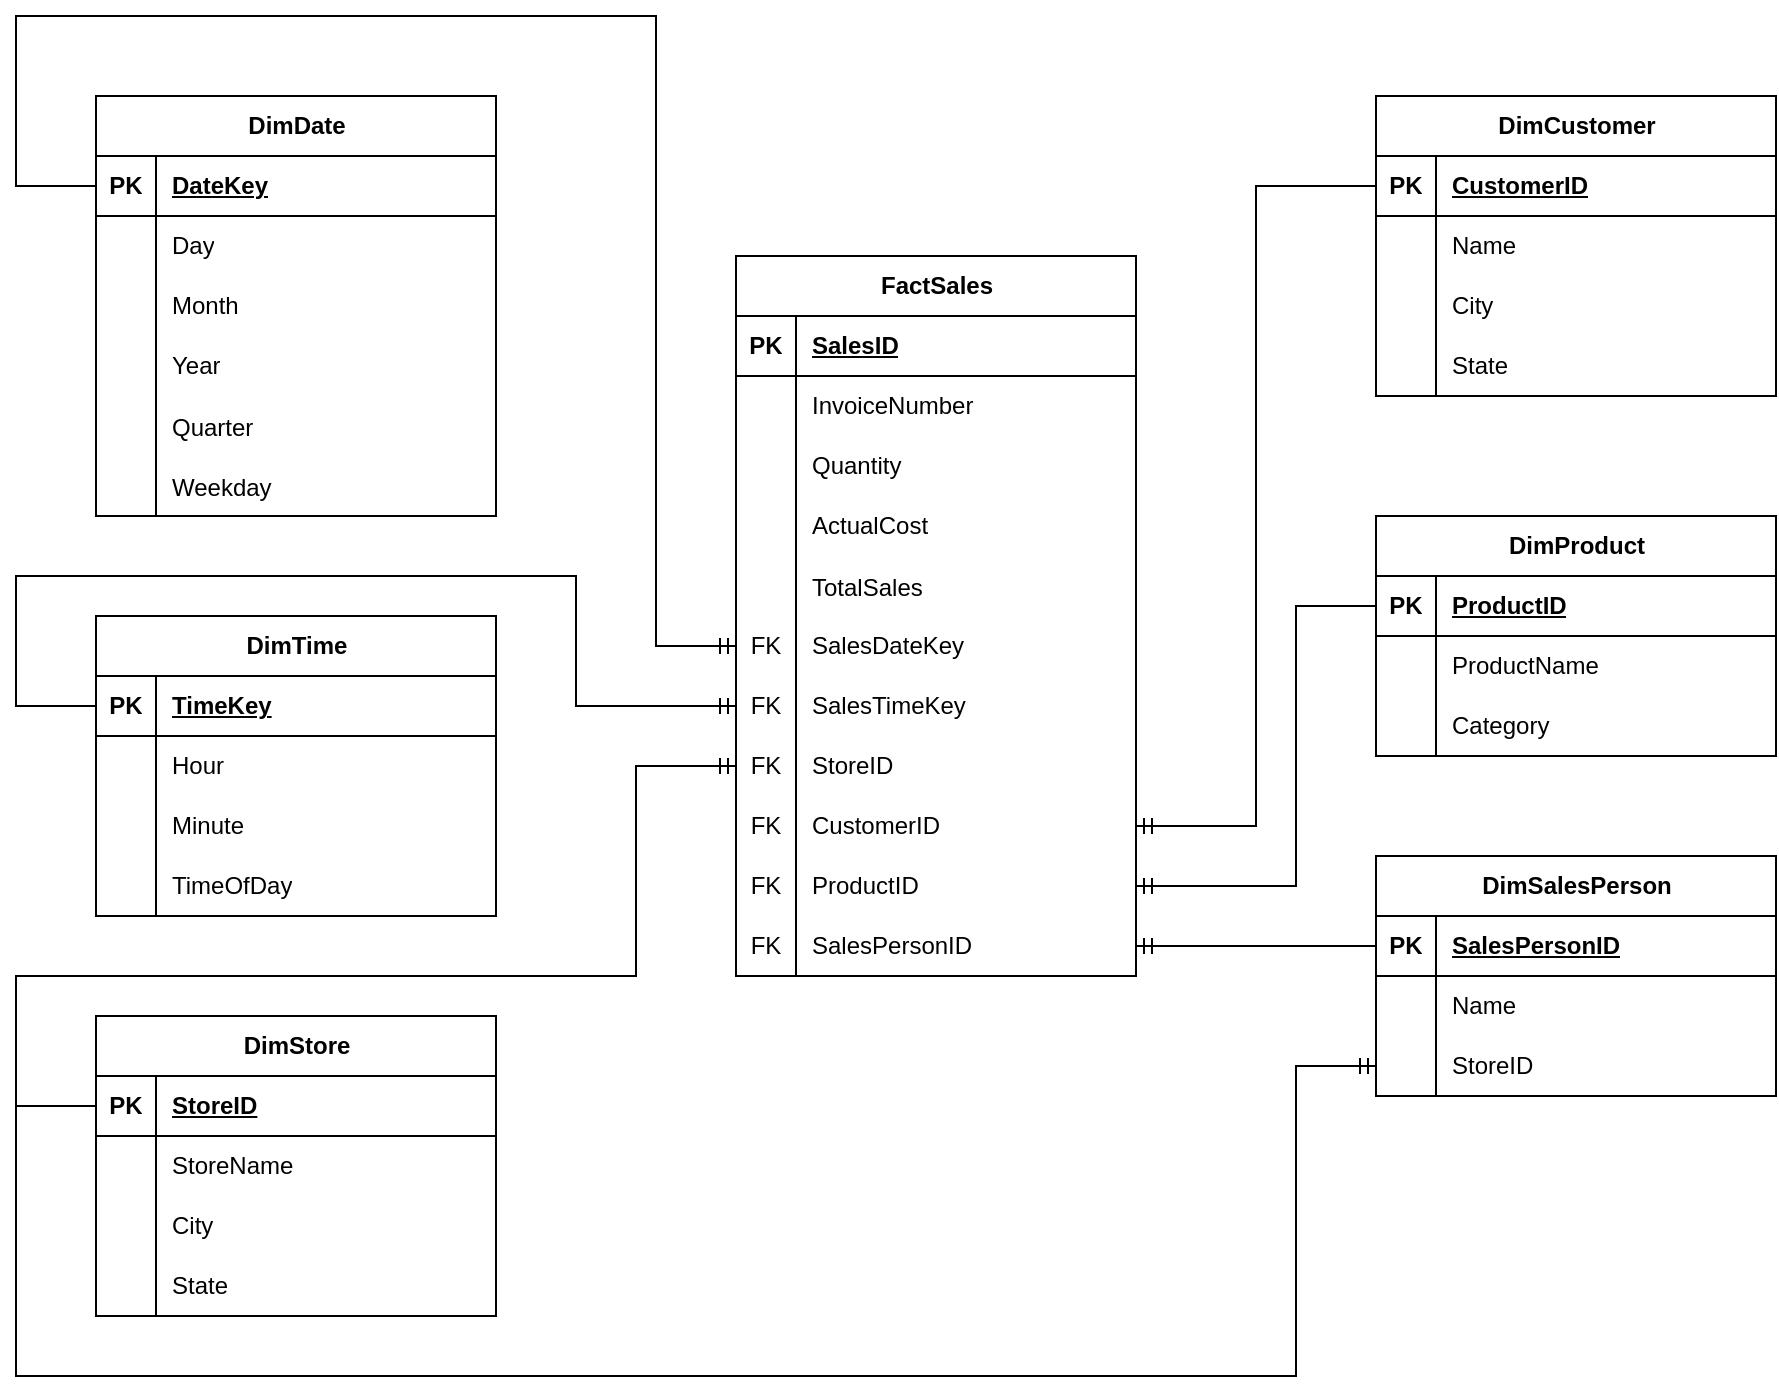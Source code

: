 <mxfile version="26.0.9">
  <diagram name="Page-1" id="IMnNXyqMRQMsBQFzZPRu">
    <mxGraphModel dx="1235" dy="1581" grid="1" gridSize="10" guides="1" tooltips="1" connect="1" arrows="1" fold="1" page="1" pageScale="1" pageWidth="1100" pageHeight="850" math="0" shadow="0">
      <root>
        <mxCell id="0" />
        <mxCell id="1" parent="0" />
        <mxCell id="nVKQA7mijDt2VDmJV0U7-1" value="FactSales" style="shape=table;startSize=30;container=1;collapsible=1;childLayout=tableLayout;fixedRows=1;rowLines=0;fontStyle=1;align=center;resizeLast=1;html=1;" vertex="1" parent="1">
          <mxGeometry x="440" y="80" width="200" height="360" as="geometry" />
        </mxCell>
        <mxCell id="nVKQA7mijDt2VDmJV0U7-2" value="" style="shape=tableRow;horizontal=0;startSize=0;swimlaneHead=0;swimlaneBody=0;fillColor=none;collapsible=0;dropTarget=0;points=[[0,0.5],[1,0.5]];portConstraint=eastwest;top=0;left=0;right=0;bottom=1;" vertex="1" parent="nVKQA7mijDt2VDmJV0U7-1">
          <mxGeometry y="30" width="200" height="30" as="geometry" />
        </mxCell>
        <mxCell id="nVKQA7mijDt2VDmJV0U7-3" value="PK" style="shape=partialRectangle;connectable=0;fillColor=none;top=0;left=0;bottom=0;right=0;fontStyle=1;overflow=hidden;whiteSpace=wrap;html=1;" vertex="1" parent="nVKQA7mijDt2VDmJV0U7-2">
          <mxGeometry width="30" height="30" as="geometry">
            <mxRectangle width="30" height="30" as="alternateBounds" />
          </mxGeometry>
        </mxCell>
        <mxCell id="nVKQA7mijDt2VDmJV0U7-4" value="SalesID" style="shape=partialRectangle;connectable=0;fillColor=none;top=0;left=0;bottom=0;right=0;align=left;spacingLeft=6;fontStyle=5;overflow=hidden;whiteSpace=wrap;html=1;" vertex="1" parent="nVKQA7mijDt2VDmJV0U7-2">
          <mxGeometry x="30" width="170" height="30" as="geometry">
            <mxRectangle width="170" height="30" as="alternateBounds" />
          </mxGeometry>
        </mxCell>
        <mxCell id="nVKQA7mijDt2VDmJV0U7-5" value="" style="shape=tableRow;horizontal=0;startSize=0;swimlaneHead=0;swimlaneBody=0;fillColor=none;collapsible=0;dropTarget=0;points=[[0,0.5],[1,0.5]];portConstraint=eastwest;top=0;left=0;right=0;bottom=0;" vertex="1" parent="nVKQA7mijDt2VDmJV0U7-1">
          <mxGeometry y="60" width="200" height="30" as="geometry" />
        </mxCell>
        <mxCell id="nVKQA7mijDt2VDmJV0U7-6" value="" style="shape=partialRectangle;connectable=0;fillColor=none;top=0;left=0;bottom=0;right=0;editable=1;overflow=hidden;whiteSpace=wrap;html=1;" vertex="1" parent="nVKQA7mijDt2VDmJV0U7-5">
          <mxGeometry width="30" height="30" as="geometry">
            <mxRectangle width="30" height="30" as="alternateBounds" />
          </mxGeometry>
        </mxCell>
        <mxCell id="nVKQA7mijDt2VDmJV0U7-7" value="InvoiceNumber" style="shape=partialRectangle;connectable=0;fillColor=none;top=0;left=0;bottom=0;right=0;align=left;spacingLeft=6;overflow=hidden;whiteSpace=wrap;html=1;" vertex="1" parent="nVKQA7mijDt2VDmJV0U7-5">
          <mxGeometry x="30" width="170" height="30" as="geometry">
            <mxRectangle width="170" height="30" as="alternateBounds" />
          </mxGeometry>
        </mxCell>
        <mxCell id="nVKQA7mijDt2VDmJV0U7-8" value="" style="shape=tableRow;horizontal=0;startSize=0;swimlaneHead=0;swimlaneBody=0;fillColor=none;collapsible=0;dropTarget=0;points=[[0,0.5],[1,0.5]];portConstraint=eastwest;top=0;left=0;right=0;bottom=0;" vertex="1" parent="nVKQA7mijDt2VDmJV0U7-1">
          <mxGeometry y="90" width="200" height="30" as="geometry" />
        </mxCell>
        <mxCell id="nVKQA7mijDt2VDmJV0U7-9" value="" style="shape=partialRectangle;connectable=0;fillColor=none;top=0;left=0;bottom=0;right=0;editable=1;overflow=hidden;whiteSpace=wrap;html=1;" vertex="1" parent="nVKQA7mijDt2VDmJV0U7-8">
          <mxGeometry width="30" height="30" as="geometry">
            <mxRectangle width="30" height="30" as="alternateBounds" />
          </mxGeometry>
        </mxCell>
        <mxCell id="nVKQA7mijDt2VDmJV0U7-10" value="Quantity" style="shape=partialRectangle;connectable=0;fillColor=none;top=0;left=0;bottom=0;right=0;align=left;spacingLeft=6;overflow=hidden;whiteSpace=wrap;html=1;" vertex="1" parent="nVKQA7mijDt2VDmJV0U7-8">
          <mxGeometry x="30" width="170" height="30" as="geometry">
            <mxRectangle width="170" height="30" as="alternateBounds" />
          </mxGeometry>
        </mxCell>
        <mxCell id="nVKQA7mijDt2VDmJV0U7-11" value="" style="shape=tableRow;horizontal=0;startSize=0;swimlaneHead=0;swimlaneBody=0;fillColor=none;collapsible=0;dropTarget=0;points=[[0,0.5],[1,0.5]];portConstraint=eastwest;top=0;left=0;right=0;bottom=0;" vertex="1" parent="nVKQA7mijDt2VDmJV0U7-1">
          <mxGeometry y="120" width="200" height="30" as="geometry" />
        </mxCell>
        <mxCell id="nVKQA7mijDt2VDmJV0U7-12" value="" style="shape=partialRectangle;connectable=0;fillColor=none;top=0;left=0;bottom=0;right=0;editable=1;overflow=hidden;whiteSpace=wrap;html=1;" vertex="1" parent="nVKQA7mijDt2VDmJV0U7-11">
          <mxGeometry width="30" height="30" as="geometry">
            <mxRectangle width="30" height="30" as="alternateBounds" />
          </mxGeometry>
        </mxCell>
        <mxCell id="nVKQA7mijDt2VDmJV0U7-13" value="ActualCost" style="shape=partialRectangle;connectable=0;fillColor=none;top=0;left=0;bottom=0;right=0;align=left;spacingLeft=6;overflow=hidden;whiteSpace=wrap;html=1;" vertex="1" parent="nVKQA7mijDt2VDmJV0U7-11">
          <mxGeometry x="30" width="170" height="30" as="geometry">
            <mxRectangle width="170" height="30" as="alternateBounds" />
          </mxGeometry>
        </mxCell>
        <mxCell id="nVKQA7mijDt2VDmJV0U7-14" value="" style="shape=tableRow;horizontal=0;startSize=0;swimlaneHead=0;swimlaneBody=0;fillColor=none;collapsible=0;dropTarget=0;points=[[0,0.5],[1,0.5]];portConstraint=eastwest;top=0;left=0;right=0;bottom=0;" vertex="1" parent="nVKQA7mijDt2VDmJV0U7-1">
          <mxGeometry y="150" width="200" height="30" as="geometry" />
        </mxCell>
        <mxCell id="nVKQA7mijDt2VDmJV0U7-15" value="" style="shape=partialRectangle;connectable=0;fillColor=none;top=0;left=0;bottom=0;right=0;editable=1;overflow=hidden;" vertex="1" parent="nVKQA7mijDt2VDmJV0U7-14">
          <mxGeometry width="30" height="30" as="geometry">
            <mxRectangle width="30" height="30" as="alternateBounds" />
          </mxGeometry>
        </mxCell>
        <mxCell id="nVKQA7mijDt2VDmJV0U7-16" value="TotalSales" style="shape=partialRectangle;connectable=0;fillColor=none;top=0;left=0;bottom=0;right=0;align=left;spacingLeft=6;overflow=hidden;" vertex="1" parent="nVKQA7mijDt2VDmJV0U7-14">
          <mxGeometry x="30" width="170" height="30" as="geometry">
            <mxRectangle width="170" height="30" as="alternateBounds" />
          </mxGeometry>
        </mxCell>
        <mxCell id="nVKQA7mijDt2VDmJV0U7-18" value="" style="shape=tableRow;horizontal=0;startSize=0;swimlaneHead=0;swimlaneBody=0;fillColor=none;collapsible=0;dropTarget=0;points=[[0,0.5],[1,0.5]];portConstraint=eastwest;top=0;left=0;right=0;bottom=0;" vertex="1" parent="nVKQA7mijDt2VDmJV0U7-1">
          <mxGeometry y="180" width="200" height="30" as="geometry" />
        </mxCell>
        <mxCell id="nVKQA7mijDt2VDmJV0U7-19" value="FK" style="shape=partialRectangle;connectable=0;fillColor=none;top=0;left=0;bottom=0;right=0;fontStyle=0;overflow=hidden;whiteSpace=wrap;html=1;" vertex="1" parent="nVKQA7mijDt2VDmJV0U7-18">
          <mxGeometry width="30" height="30" as="geometry">
            <mxRectangle width="30" height="30" as="alternateBounds" />
          </mxGeometry>
        </mxCell>
        <mxCell id="nVKQA7mijDt2VDmJV0U7-20" value="SalesDateKey" style="shape=partialRectangle;connectable=0;fillColor=none;top=0;left=0;bottom=0;right=0;align=left;spacingLeft=6;fontStyle=0;overflow=hidden;whiteSpace=wrap;html=1;" vertex="1" parent="nVKQA7mijDt2VDmJV0U7-18">
          <mxGeometry x="30" width="170" height="30" as="geometry">
            <mxRectangle width="170" height="30" as="alternateBounds" />
          </mxGeometry>
        </mxCell>
        <mxCell id="nVKQA7mijDt2VDmJV0U7-21" value="" style="shape=tableRow;horizontal=0;startSize=0;swimlaneHead=0;swimlaneBody=0;fillColor=none;collapsible=0;dropTarget=0;points=[[0,0.5],[1,0.5]];portConstraint=eastwest;top=0;left=0;right=0;bottom=0;" vertex="1" parent="nVKQA7mijDt2VDmJV0U7-1">
          <mxGeometry y="210" width="200" height="30" as="geometry" />
        </mxCell>
        <mxCell id="nVKQA7mijDt2VDmJV0U7-22" value="FK" style="shape=partialRectangle;connectable=0;fillColor=none;top=0;left=0;bottom=0;right=0;fontStyle=0;overflow=hidden;whiteSpace=wrap;html=1;" vertex="1" parent="nVKQA7mijDt2VDmJV0U7-21">
          <mxGeometry width="30" height="30" as="geometry">
            <mxRectangle width="30" height="30" as="alternateBounds" />
          </mxGeometry>
        </mxCell>
        <mxCell id="nVKQA7mijDt2VDmJV0U7-23" value="SalesTimeKey" style="shape=partialRectangle;connectable=0;fillColor=none;top=0;left=0;bottom=0;right=0;align=left;spacingLeft=6;fontStyle=0;overflow=hidden;whiteSpace=wrap;html=1;" vertex="1" parent="nVKQA7mijDt2VDmJV0U7-21">
          <mxGeometry x="30" width="170" height="30" as="geometry">
            <mxRectangle width="170" height="30" as="alternateBounds" />
          </mxGeometry>
        </mxCell>
        <mxCell id="nVKQA7mijDt2VDmJV0U7-24" value="" style="shape=tableRow;horizontal=0;startSize=0;swimlaneHead=0;swimlaneBody=0;fillColor=none;collapsible=0;dropTarget=0;points=[[0,0.5],[1,0.5]];portConstraint=eastwest;top=0;left=0;right=0;bottom=0;" vertex="1" parent="nVKQA7mijDt2VDmJV0U7-1">
          <mxGeometry y="240" width="200" height="30" as="geometry" />
        </mxCell>
        <mxCell id="nVKQA7mijDt2VDmJV0U7-25" value="FK" style="shape=partialRectangle;connectable=0;fillColor=none;top=0;left=0;bottom=0;right=0;fontStyle=0;overflow=hidden;whiteSpace=wrap;html=1;" vertex="1" parent="nVKQA7mijDt2VDmJV0U7-24">
          <mxGeometry width="30" height="30" as="geometry">
            <mxRectangle width="30" height="30" as="alternateBounds" />
          </mxGeometry>
        </mxCell>
        <mxCell id="nVKQA7mijDt2VDmJV0U7-26" value="StoreID" style="shape=partialRectangle;connectable=0;fillColor=none;top=0;left=0;bottom=0;right=0;align=left;spacingLeft=6;fontStyle=0;overflow=hidden;whiteSpace=wrap;html=1;" vertex="1" parent="nVKQA7mijDt2VDmJV0U7-24">
          <mxGeometry x="30" width="170" height="30" as="geometry">
            <mxRectangle width="170" height="30" as="alternateBounds" />
          </mxGeometry>
        </mxCell>
        <mxCell id="nVKQA7mijDt2VDmJV0U7-27" value="" style="shape=tableRow;horizontal=0;startSize=0;swimlaneHead=0;swimlaneBody=0;fillColor=none;collapsible=0;dropTarget=0;points=[[0,0.5],[1,0.5]];portConstraint=eastwest;top=0;left=0;right=0;bottom=0;" vertex="1" parent="nVKQA7mijDt2VDmJV0U7-1">
          <mxGeometry y="270" width="200" height="30" as="geometry" />
        </mxCell>
        <mxCell id="nVKQA7mijDt2VDmJV0U7-28" value="FK" style="shape=partialRectangle;connectable=0;fillColor=none;top=0;left=0;bottom=0;right=0;fontStyle=0;overflow=hidden;whiteSpace=wrap;html=1;" vertex="1" parent="nVKQA7mijDt2VDmJV0U7-27">
          <mxGeometry width="30" height="30" as="geometry">
            <mxRectangle width="30" height="30" as="alternateBounds" />
          </mxGeometry>
        </mxCell>
        <mxCell id="nVKQA7mijDt2VDmJV0U7-29" value="CustomerID" style="shape=partialRectangle;connectable=0;fillColor=none;top=0;left=0;bottom=0;right=0;align=left;spacingLeft=6;fontStyle=0;overflow=hidden;whiteSpace=wrap;html=1;" vertex="1" parent="nVKQA7mijDt2VDmJV0U7-27">
          <mxGeometry x="30" width="170" height="30" as="geometry">
            <mxRectangle width="170" height="30" as="alternateBounds" />
          </mxGeometry>
        </mxCell>
        <mxCell id="nVKQA7mijDt2VDmJV0U7-30" value="" style="shape=tableRow;horizontal=0;startSize=0;swimlaneHead=0;swimlaneBody=0;fillColor=none;collapsible=0;dropTarget=0;points=[[0,0.5],[1,0.5]];portConstraint=eastwest;top=0;left=0;right=0;bottom=0;" vertex="1" parent="nVKQA7mijDt2VDmJV0U7-1">
          <mxGeometry y="300" width="200" height="30" as="geometry" />
        </mxCell>
        <mxCell id="nVKQA7mijDt2VDmJV0U7-31" value="FK" style="shape=partialRectangle;connectable=0;fillColor=none;top=0;left=0;bottom=0;right=0;fontStyle=0;overflow=hidden;whiteSpace=wrap;html=1;" vertex="1" parent="nVKQA7mijDt2VDmJV0U7-30">
          <mxGeometry width="30" height="30" as="geometry">
            <mxRectangle width="30" height="30" as="alternateBounds" />
          </mxGeometry>
        </mxCell>
        <mxCell id="nVKQA7mijDt2VDmJV0U7-32" value="ProductID" style="shape=partialRectangle;connectable=0;fillColor=none;top=0;left=0;bottom=0;right=0;align=left;spacingLeft=6;fontStyle=0;overflow=hidden;whiteSpace=wrap;html=1;" vertex="1" parent="nVKQA7mijDt2VDmJV0U7-30">
          <mxGeometry x="30" width="170" height="30" as="geometry">
            <mxRectangle width="170" height="30" as="alternateBounds" />
          </mxGeometry>
        </mxCell>
        <mxCell id="nVKQA7mijDt2VDmJV0U7-33" value="" style="shape=tableRow;horizontal=0;startSize=0;swimlaneHead=0;swimlaneBody=0;fillColor=none;collapsible=0;dropTarget=0;points=[[0,0.5],[1,0.5]];portConstraint=eastwest;top=0;left=0;right=0;bottom=0;" vertex="1" parent="nVKQA7mijDt2VDmJV0U7-1">
          <mxGeometry y="330" width="200" height="30" as="geometry" />
        </mxCell>
        <mxCell id="nVKQA7mijDt2VDmJV0U7-34" value="FK" style="shape=partialRectangle;connectable=0;fillColor=none;top=0;left=0;bottom=0;right=0;fontStyle=0;overflow=hidden;whiteSpace=wrap;html=1;" vertex="1" parent="nVKQA7mijDt2VDmJV0U7-33">
          <mxGeometry width="30" height="30" as="geometry">
            <mxRectangle width="30" height="30" as="alternateBounds" />
          </mxGeometry>
        </mxCell>
        <mxCell id="nVKQA7mijDt2VDmJV0U7-35" value="SalesPersonID" style="shape=partialRectangle;connectable=0;fillColor=none;top=0;left=0;bottom=0;right=0;align=left;spacingLeft=6;fontStyle=0;overflow=hidden;whiteSpace=wrap;html=1;" vertex="1" parent="nVKQA7mijDt2VDmJV0U7-33">
          <mxGeometry x="30" width="170" height="30" as="geometry">
            <mxRectangle width="170" height="30" as="alternateBounds" />
          </mxGeometry>
        </mxCell>
        <mxCell id="nVKQA7mijDt2VDmJV0U7-36" value="DimDate" style="shape=table;startSize=30;container=1;collapsible=1;childLayout=tableLayout;fixedRows=1;rowLines=0;fontStyle=1;align=center;resizeLast=1;html=1;" vertex="1" parent="1">
          <mxGeometry x="120" width="200" height="210" as="geometry" />
        </mxCell>
        <mxCell id="nVKQA7mijDt2VDmJV0U7-37" value="" style="shape=tableRow;horizontal=0;startSize=0;swimlaneHead=0;swimlaneBody=0;fillColor=none;collapsible=0;dropTarget=0;points=[[0,0.5],[1,0.5]];portConstraint=eastwest;top=0;left=0;right=0;bottom=1;" vertex="1" parent="nVKQA7mijDt2VDmJV0U7-36">
          <mxGeometry y="30" width="200" height="30" as="geometry" />
        </mxCell>
        <mxCell id="nVKQA7mijDt2VDmJV0U7-38" value="PK" style="shape=partialRectangle;connectable=0;fillColor=none;top=0;left=0;bottom=0;right=0;fontStyle=1;overflow=hidden;whiteSpace=wrap;html=1;" vertex="1" parent="nVKQA7mijDt2VDmJV0U7-37">
          <mxGeometry width="30" height="30" as="geometry">
            <mxRectangle width="30" height="30" as="alternateBounds" />
          </mxGeometry>
        </mxCell>
        <mxCell id="nVKQA7mijDt2VDmJV0U7-39" value="DateKey" style="shape=partialRectangle;connectable=0;fillColor=none;top=0;left=0;bottom=0;right=0;align=left;spacingLeft=6;fontStyle=5;overflow=hidden;whiteSpace=wrap;html=1;" vertex="1" parent="nVKQA7mijDt2VDmJV0U7-37">
          <mxGeometry x="30" width="170" height="30" as="geometry">
            <mxRectangle width="170" height="30" as="alternateBounds" />
          </mxGeometry>
        </mxCell>
        <mxCell id="nVKQA7mijDt2VDmJV0U7-40" value="" style="shape=tableRow;horizontal=0;startSize=0;swimlaneHead=0;swimlaneBody=0;fillColor=none;collapsible=0;dropTarget=0;points=[[0,0.5],[1,0.5]];portConstraint=eastwest;top=0;left=0;right=0;bottom=0;" vertex="1" parent="nVKQA7mijDt2VDmJV0U7-36">
          <mxGeometry y="60" width="200" height="30" as="geometry" />
        </mxCell>
        <mxCell id="nVKQA7mijDt2VDmJV0U7-41" value="" style="shape=partialRectangle;connectable=0;fillColor=none;top=0;left=0;bottom=0;right=0;editable=1;overflow=hidden;whiteSpace=wrap;html=1;" vertex="1" parent="nVKQA7mijDt2VDmJV0U7-40">
          <mxGeometry width="30" height="30" as="geometry">
            <mxRectangle width="30" height="30" as="alternateBounds" />
          </mxGeometry>
        </mxCell>
        <mxCell id="nVKQA7mijDt2VDmJV0U7-42" value="Day" style="shape=partialRectangle;connectable=0;fillColor=none;top=0;left=0;bottom=0;right=0;align=left;spacingLeft=6;overflow=hidden;whiteSpace=wrap;html=1;" vertex="1" parent="nVKQA7mijDt2VDmJV0U7-40">
          <mxGeometry x="30" width="170" height="30" as="geometry">
            <mxRectangle width="170" height="30" as="alternateBounds" />
          </mxGeometry>
        </mxCell>
        <mxCell id="nVKQA7mijDt2VDmJV0U7-43" value="" style="shape=tableRow;horizontal=0;startSize=0;swimlaneHead=0;swimlaneBody=0;fillColor=none;collapsible=0;dropTarget=0;points=[[0,0.5],[1,0.5]];portConstraint=eastwest;top=0;left=0;right=0;bottom=0;" vertex="1" parent="nVKQA7mijDt2VDmJV0U7-36">
          <mxGeometry y="90" width="200" height="30" as="geometry" />
        </mxCell>
        <mxCell id="nVKQA7mijDt2VDmJV0U7-44" value="" style="shape=partialRectangle;connectable=0;fillColor=none;top=0;left=0;bottom=0;right=0;editable=1;overflow=hidden;whiteSpace=wrap;html=1;" vertex="1" parent="nVKQA7mijDt2VDmJV0U7-43">
          <mxGeometry width="30" height="30" as="geometry">
            <mxRectangle width="30" height="30" as="alternateBounds" />
          </mxGeometry>
        </mxCell>
        <mxCell id="nVKQA7mijDt2VDmJV0U7-45" value="Month" style="shape=partialRectangle;connectable=0;fillColor=none;top=0;left=0;bottom=0;right=0;align=left;spacingLeft=6;overflow=hidden;whiteSpace=wrap;html=1;" vertex="1" parent="nVKQA7mijDt2VDmJV0U7-43">
          <mxGeometry x="30" width="170" height="30" as="geometry">
            <mxRectangle width="170" height="30" as="alternateBounds" />
          </mxGeometry>
        </mxCell>
        <mxCell id="nVKQA7mijDt2VDmJV0U7-46" value="" style="shape=tableRow;horizontal=0;startSize=0;swimlaneHead=0;swimlaneBody=0;fillColor=none;collapsible=0;dropTarget=0;points=[[0,0.5],[1,0.5]];portConstraint=eastwest;top=0;left=0;right=0;bottom=0;" vertex="1" parent="nVKQA7mijDt2VDmJV0U7-36">
          <mxGeometry y="120" width="200" height="30" as="geometry" />
        </mxCell>
        <mxCell id="nVKQA7mijDt2VDmJV0U7-47" value="" style="shape=partialRectangle;connectable=0;fillColor=none;top=0;left=0;bottom=0;right=0;editable=1;overflow=hidden;whiteSpace=wrap;html=1;" vertex="1" parent="nVKQA7mijDt2VDmJV0U7-46">
          <mxGeometry width="30" height="30" as="geometry">
            <mxRectangle width="30" height="30" as="alternateBounds" />
          </mxGeometry>
        </mxCell>
        <mxCell id="nVKQA7mijDt2VDmJV0U7-48" value="Year" style="shape=partialRectangle;connectable=0;fillColor=none;top=0;left=0;bottom=0;right=0;align=left;spacingLeft=6;overflow=hidden;whiteSpace=wrap;html=1;" vertex="1" parent="nVKQA7mijDt2VDmJV0U7-46">
          <mxGeometry x="30" width="170" height="30" as="geometry">
            <mxRectangle width="170" height="30" as="alternateBounds" />
          </mxGeometry>
        </mxCell>
        <mxCell id="nVKQA7mijDt2VDmJV0U7-49" value="" style="shape=tableRow;horizontal=0;startSize=0;swimlaneHead=0;swimlaneBody=0;fillColor=none;collapsible=0;dropTarget=0;points=[[0,0.5],[1,0.5]];portConstraint=eastwest;top=0;left=0;right=0;bottom=0;" vertex="1" parent="nVKQA7mijDt2VDmJV0U7-36">
          <mxGeometry y="150" width="200" height="30" as="geometry" />
        </mxCell>
        <mxCell id="nVKQA7mijDt2VDmJV0U7-50" value="" style="shape=partialRectangle;connectable=0;fillColor=none;top=0;left=0;bottom=0;right=0;editable=1;overflow=hidden;" vertex="1" parent="nVKQA7mijDt2VDmJV0U7-49">
          <mxGeometry width="30" height="30" as="geometry">
            <mxRectangle width="30" height="30" as="alternateBounds" />
          </mxGeometry>
        </mxCell>
        <mxCell id="nVKQA7mijDt2VDmJV0U7-51" value="Quarter" style="shape=partialRectangle;connectable=0;fillColor=none;top=0;left=0;bottom=0;right=0;align=left;spacingLeft=6;overflow=hidden;" vertex="1" parent="nVKQA7mijDt2VDmJV0U7-49">
          <mxGeometry x="30" width="170" height="30" as="geometry">
            <mxRectangle width="170" height="30" as="alternateBounds" />
          </mxGeometry>
        </mxCell>
        <mxCell id="nVKQA7mijDt2VDmJV0U7-52" value="" style="shape=tableRow;horizontal=0;startSize=0;swimlaneHead=0;swimlaneBody=0;fillColor=none;collapsible=0;dropTarget=0;points=[[0,0.5],[1,0.5]];portConstraint=eastwest;top=0;left=0;right=0;bottom=0;" vertex="1" parent="nVKQA7mijDt2VDmJV0U7-36">
          <mxGeometry y="180" width="200" height="30" as="geometry" />
        </mxCell>
        <mxCell id="nVKQA7mijDt2VDmJV0U7-53" value="" style="shape=partialRectangle;connectable=0;fillColor=none;top=0;left=0;bottom=0;right=0;editable=1;overflow=hidden;" vertex="1" parent="nVKQA7mijDt2VDmJV0U7-52">
          <mxGeometry width="30" height="30" as="geometry">
            <mxRectangle width="30" height="30" as="alternateBounds" />
          </mxGeometry>
        </mxCell>
        <mxCell id="nVKQA7mijDt2VDmJV0U7-54" value="Weekday" style="shape=partialRectangle;connectable=0;fillColor=none;top=0;left=0;bottom=0;right=0;align=left;spacingLeft=6;overflow=hidden;" vertex="1" parent="nVKQA7mijDt2VDmJV0U7-52">
          <mxGeometry x="30" width="170" height="30" as="geometry">
            <mxRectangle width="170" height="30" as="alternateBounds" />
          </mxGeometry>
        </mxCell>
        <mxCell id="nVKQA7mijDt2VDmJV0U7-55" value="DimTime" style="shape=table;startSize=30;container=1;collapsible=1;childLayout=tableLayout;fixedRows=1;rowLines=0;fontStyle=1;align=center;resizeLast=1;html=1;" vertex="1" parent="1">
          <mxGeometry x="120" y="260" width="200" height="150" as="geometry" />
        </mxCell>
        <mxCell id="nVKQA7mijDt2VDmJV0U7-56" value="" style="shape=tableRow;horizontal=0;startSize=0;swimlaneHead=0;swimlaneBody=0;fillColor=none;collapsible=0;dropTarget=0;points=[[0,0.5],[1,0.5]];portConstraint=eastwest;top=0;left=0;right=0;bottom=1;" vertex="1" parent="nVKQA7mijDt2VDmJV0U7-55">
          <mxGeometry y="30" width="200" height="30" as="geometry" />
        </mxCell>
        <mxCell id="nVKQA7mijDt2VDmJV0U7-57" value="PK" style="shape=partialRectangle;connectable=0;fillColor=none;top=0;left=0;bottom=0;right=0;fontStyle=1;overflow=hidden;whiteSpace=wrap;html=1;" vertex="1" parent="nVKQA7mijDt2VDmJV0U7-56">
          <mxGeometry width="30" height="30" as="geometry">
            <mxRectangle width="30" height="30" as="alternateBounds" />
          </mxGeometry>
        </mxCell>
        <mxCell id="nVKQA7mijDt2VDmJV0U7-58" value="TimeKey" style="shape=partialRectangle;connectable=0;fillColor=none;top=0;left=0;bottom=0;right=0;align=left;spacingLeft=6;fontStyle=5;overflow=hidden;whiteSpace=wrap;html=1;" vertex="1" parent="nVKQA7mijDt2VDmJV0U7-56">
          <mxGeometry x="30" width="170" height="30" as="geometry">
            <mxRectangle width="170" height="30" as="alternateBounds" />
          </mxGeometry>
        </mxCell>
        <mxCell id="nVKQA7mijDt2VDmJV0U7-59" value="" style="shape=tableRow;horizontal=0;startSize=0;swimlaneHead=0;swimlaneBody=0;fillColor=none;collapsible=0;dropTarget=0;points=[[0,0.5],[1,0.5]];portConstraint=eastwest;top=0;left=0;right=0;bottom=0;" vertex="1" parent="nVKQA7mijDt2VDmJV0U7-55">
          <mxGeometry y="60" width="200" height="30" as="geometry" />
        </mxCell>
        <mxCell id="nVKQA7mijDt2VDmJV0U7-60" value="" style="shape=partialRectangle;connectable=0;fillColor=none;top=0;left=0;bottom=0;right=0;editable=1;overflow=hidden;whiteSpace=wrap;html=1;" vertex="1" parent="nVKQA7mijDt2VDmJV0U7-59">
          <mxGeometry width="30" height="30" as="geometry">
            <mxRectangle width="30" height="30" as="alternateBounds" />
          </mxGeometry>
        </mxCell>
        <mxCell id="nVKQA7mijDt2VDmJV0U7-61" value="Hour" style="shape=partialRectangle;connectable=0;fillColor=none;top=0;left=0;bottom=0;right=0;align=left;spacingLeft=6;overflow=hidden;whiteSpace=wrap;html=1;" vertex="1" parent="nVKQA7mijDt2VDmJV0U7-59">
          <mxGeometry x="30" width="170" height="30" as="geometry">
            <mxRectangle width="170" height="30" as="alternateBounds" />
          </mxGeometry>
        </mxCell>
        <mxCell id="nVKQA7mijDt2VDmJV0U7-62" value="" style="shape=tableRow;horizontal=0;startSize=0;swimlaneHead=0;swimlaneBody=0;fillColor=none;collapsible=0;dropTarget=0;points=[[0,0.5],[1,0.5]];portConstraint=eastwest;top=0;left=0;right=0;bottom=0;" vertex="1" parent="nVKQA7mijDt2VDmJV0U7-55">
          <mxGeometry y="90" width="200" height="30" as="geometry" />
        </mxCell>
        <mxCell id="nVKQA7mijDt2VDmJV0U7-63" value="" style="shape=partialRectangle;connectable=0;fillColor=none;top=0;left=0;bottom=0;right=0;editable=1;overflow=hidden;whiteSpace=wrap;html=1;" vertex="1" parent="nVKQA7mijDt2VDmJV0U7-62">
          <mxGeometry width="30" height="30" as="geometry">
            <mxRectangle width="30" height="30" as="alternateBounds" />
          </mxGeometry>
        </mxCell>
        <mxCell id="nVKQA7mijDt2VDmJV0U7-64" value="Minute" style="shape=partialRectangle;connectable=0;fillColor=none;top=0;left=0;bottom=0;right=0;align=left;spacingLeft=6;overflow=hidden;whiteSpace=wrap;html=1;" vertex="1" parent="nVKQA7mijDt2VDmJV0U7-62">
          <mxGeometry x="30" width="170" height="30" as="geometry">
            <mxRectangle width="170" height="30" as="alternateBounds" />
          </mxGeometry>
        </mxCell>
        <mxCell id="nVKQA7mijDt2VDmJV0U7-65" value="" style="shape=tableRow;horizontal=0;startSize=0;swimlaneHead=0;swimlaneBody=0;fillColor=none;collapsible=0;dropTarget=0;points=[[0,0.5],[1,0.5]];portConstraint=eastwest;top=0;left=0;right=0;bottom=0;" vertex="1" parent="nVKQA7mijDt2VDmJV0U7-55">
          <mxGeometry y="120" width="200" height="30" as="geometry" />
        </mxCell>
        <mxCell id="nVKQA7mijDt2VDmJV0U7-66" value="" style="shape=partialRectangle;connectable=0;fillColor=none;top=0;left=0;bottom=0;right=0;editable=1;overflow=hidden;whiteSpace=wrap;html=1;" vertex="1" parent="nVKQA7mijDt2VDmJV0U7-65">
          <mxGeometry width="30" height="30" as="geometry">
            <mxRectangle width="30" height="30" as="alternateBounds" />
          </mxGeometry>
        </mxCell>
        <mxCell id="nVKQA7mijDt2VDmJV0U7-67" value="TimeOfDay" style="shape=partialRectangle;connectable=0;fillColor=none;top=0;left=0;bottom=0;right=0;align=left;spacingLeft=6;overflow=hidden;whiteSpace=wrap;html=1;" vertex="1" parent="nVKQA7mijDt2VDmJV0U7-65">
          <mxGeometry x="30" width="170" height="30" as="geometry">
            <mxRectangle width="170" height="30" as="alternateBounds" />
          </mxGeometry>
        </mxCell>
        <mxCell id="nVKQA7mijDt2VDmJV0U7-74" value="DimStore" style="shape=table;startSize=30;container=1;collapsible=1;childLayout=tableLayout;fixedRows=1;rowLines=0;fontStyle=1;align=center;resizeLast=1;html=1;" vertex="1" parent="1">
          <mxGeometry x="120" y="460" width="200" height="150" as="geometry" />
        </mxCell>
        <mxCell id="nVKQA7mijDt2VDmJV0U7-75" value="" style="shape=tableRow;horizontal=0;startSize=0;swimlaneHead=0;swimlaneBody=0;fillColor=none;collapsible=0;dropTarget=0;points=[[0,0.5],[1,0.5]];portConstraint=eastwest;top=0;left=0;right=0;bottom=1;" vertex="1" parent="nVKQA7mijDt2VDmJV0U7-74">
          <mxGeometry y="30" width="200" height="30" as="geometry" />
        </mxCell>
        <mxCell id="nVKQA7mijDt2VDmJV0U7-76" value="PK" style="shape=partialRectangle;connectable=0;fillColor=none;top=0;left=0;bottom=0;right=0;fontStyle=1;overflow=hidden;whiteSpace=wrap;html=1;" vertex="1" parent="nVKQA7mijDt2VDmJV0U7-75">
          <mxGeometry width="30" height="30" as="geometry">
            <mxRectangle width="30" height="30" as="alternateBounds" />
          </mxGeometry>
        </mxCell>
        <mxCell id="nVKQA7mijDt2VDmJV0U7-77" value="StoreID" style="shape=partialRectangle;connectable=0;fillColor=none;top=0;left=0;bottom=0;right=0;align=left;spacingLeft=6;fontStyle=5;overflow=hidden;whiteSpace=wrap;html=1;" vertex="1" parent="nVKQA7mijDt2VDmJV0U7-75">
          <mxGeometry x="30" width="170" height="30" as="geometry">
            <mxRectangle width="170" height="30" as="alternateBounds" />
          </mxGeometry>
        </mxCell>
        <mxCell id="nVKQA7mijDt2VDmJV0U7-78" value="" style="shape=tableRow;horizontal=0;startSize=0;swimlaneHead=0;swimlaneBody=0;fillColor=none;collapsible=0;dropTarget=0;points=[[0,0.5],[1,0.5]];portConstraint=eastwest;top=0;left=0;right=0;bottom=0;" vertex="1" parent="nVKQA7mijDt2VDmJV0U7-74">
          <mxGeometry y="60" width="200" height="30" as="geometry" />
        </mxCell>
        <mxCell id="nVKQA7mijDt2VDmJV0U7-79" value="" style="shape=partialRectangle;connectable=0;fillColor=none;top=0;left=0;bottom=0;right=0;editable=1;overflow=hidden;whiteSpace=wrap;html=1;" vertex="1" parent="nVKQA7mijDt2VDmJV0U7-78">
          <mxGeometry width="30" height="30" as="geometry">
            <mxRectangle width="30" height="30" as="alternateBounds" />
          </mxGeometry>
        </mxCell>
        <mxCell id="nVKQA7mijDt2VDmJV0U7-80" value="StoreName" style="shape=partialRectangle;connectable=0;fillColor=none;top=0;left=0;bottom=0;right=0;align=left;spacingLeft=6;overflow=hidden;whiteSpace=wrap;html=1;" vertex="1" parent="nVKQA7mijDt2VDmJV0U7-78">
          <mxGeometry x="30" width="170" height="30" as="geometry">
            <mxRectangle width="170" height="30" as="alternateBounds" />
          </mxGeometry>
        </mxCell>
        <mxCell id="nVKQA7mijDt2VDmJV0U7-81" value="" style="shape=tableRow;horizontal=0;startSize=0;swimlaneHead=0;swimlaneBody=0;fillColor=none;collapsible=0;dropTarget=0;points=[[0,0.5],[1,0.5]];portConstraint=eastwest;top=0;left=0;right=0;bottom=0;" vertex="1" parent="nVKQA7mijDt2VDmJV0U7-74">
          <mxGeometry y="90" width="200" height="30" as="geometry" />
        </mxCell>
        <mxCell id="nVKQA7mijDt2VDmJV0U7-82" value="" style="shape=partialRectangle;connectable=0;fillColor=none;top=0;left=0;bottom=0;right=0;editable=1;overflow=hidden;whiteSpace=wrap;html=1;" vertex="1" parent="nVKQA7mijDt2VDmJV0U7-81">
          <mxGeometry width="30" height="30" as="geometry">
            <mxRectangle width="30" height="30" as="alternateBounds" />
          </mxGeometry>
        </mxCell>
        <mxCell id="nVKQA7mijDt2VDmJV0U7-83" value="City" style="shape=partialRectangle;connectable=0;fillColor=none;top=0;left=0;bottom=0;right=0;align=left;spacingLeft=6;overflow=hidden;whiteSpace=wrap;html=1;" vertex="1" parent="nVKQA7mijDt2VDmJV0U7-81">
          <mxGeometry x="30" width="170" height="30" as="geometry">
            <mxRectangle width="170" height="30" as="alternateBounds" />
          </mxGeometry>
        </mxCell>
        <mxCell id="nVKQA7mijDt2VDmJV0U7-84" value="" style="shape=tableRow;horizontal=0;startSize=0;swimlaneHead=0;swimlaneBody=0;fillColor=none;collapsible=0;dropTarget=0;points=[[0,0.5],[1,0.5]];portConstraint=eastwest;top=0;left=0;right=0;bottom=0;" vertex="1" parent="nVKQA7mijDt2VDmJV0U7-74">
          <mxGeometry y="120" width="200" height="30" as="geometry" />
        </mxCell>
        <mxCell id="nVKQA7mijDt2VDmJV0U7-85" value="" style="shape=partialRectangle;connectable=0;fillColor=none;top=0;left=0;bottom=0;right=0;editable=1;overflow=hidden;whiteSpace=wrap;html=1;" vertex="1" parent="nVKQA7mijDt2VDmJV0U7-84">
          <mxGeometry width="30" height="30" as="geometry">
            <mxRectangle width="30" height="30" as="alternateBounds" />
          </mxGeometry>
        </mxCell>
        <mxCell id="nVKQA7mijDt2VDmJV0U7-86" value="State" style="shape=partialRectangle;connectable=0;fillColor=none;top=0;left=0;bottom=0;right=0;align=left;spacingLeft=6;overflow=hidden;whiteSpace=wrap;html=1;" vertex="1" parent="nVKQA7mijDt2VDmJV0U7-84">
          <mxGeometry x="30" width="170" height="30" as="geometry">
            <mxRectangle width="170" height="30" as="alternateBounds" />
          </mxGeometry>
        </mxCell>
        <mxCell id="nVKQA7mijDt2VDmJV0U7-87" value="DimCustomer" style="shape=table;startSize=30;container=1;collapsible=1;childLayout=tableLayout;fixedRows=1;rowLines=0;fontStyle=1;align=center;resizeLast=1;html=1;" vertex="1" parent="1">
          <mxGeometry x="760" width="200" height="150" as="geometry" />
        </mxCell>
        <mxCell id="nVKQA7mijDt2VDmJV0U7-88" value="" style="shape=tableRow;horizontal=0;startSize=0;swimlaneHead=0;swimlaneBody=0;fillColor=none;collapsible=0;dropTarget=0;points=[[0,0.5],[1,0.5]];portConstraint=eastwest;top=0;left=0;right=0;bottom=1;" vertex="1" parent="nVKQA7mijDt2VDmJV0U7-87">
          <mxGeometry y="30" width="200" height="30" as="geometry" />
        </mxCell>
        <mxCell id="nVKQA7mijDt2VDmJV0U7-89" value="PK" style="shape=partialRectangle;connectable=0;fillColor=none;top=0;left=0;bottom=0;right=0;fontStyle=1;overflow=hidden;whiteSpace=wrap;html=1;" vertex="1" parent="nVKQA7mijDt2VDmJV0U7-88">
          <mxGeometry width="30" height="30" as="geometry">
            <mxRectangle width="30" height="30" as="alternateBounds" />
          </mxGeometry>
        </mxCell>
        <mxCell id="nVKQA7mijDt2VDmJV0U7-90" value="CustomerID" style="shape=partialRectangle;connectable=0;fillColor=none;top=0;left=0;bottom=0;right=0;align=left;spacingLeft=6;fontStyle=5;overflow=hidden;whiteSpace=wrap;html=1;" vertex="1" parent="nVKQA7mijDt2VDmJV0U7-88">
          <mxGeometry x="30" width="170" height="30" as="geometry">
            <mxRectangle width="170" height="30" as="alternateBounds" />
          </mxGeometry>
        </mxCell>
        <mxCell id="nVKQA7mijDt2VDmJV0U7-91" value="" style="shape=tableRow;horizontal=0;startSize=0;swimlaneHead=0;swimlaneBody=0;fillColor=none;collapsible=0;dropTarget=0;points=[[0,0.5],[1,0.5]];portConstraint=eastwest;top=0;left=0;right=0;bottom=0;" vertex="1" parent="nVKQA7mijDt2VDmJV0U7-87">
          <mxGeometry y="60" width="200" height="30" as="geometry" />
        </mxCell>
        <mxCell id="nVKQA7mijDt2VDmJV0U7-92" value="" style="shape=partialRectangle;connectable=0;fillColor=none;top=0;left=0;bottom=0;right=0;editable=1;overflow=hidden;whiteSpace=wrap;html=1;" vertex="1" parent="nVKQA7mijDt2VDmJV0U7-91">
          <mxGeometry width="30" height="30" as="geometry">
            <mxRectangle width="30" height="30" as="alternateBounds" />
          </mxGeometry>
        </mxCell>
        <mxCell id="nVKQA7mijDt2VDmJV0U7-93" value="Name" style="shape=partialRectangle;connectable=0;fillColor=none;top=0;left=0;bottom=0;right=0;align=left;spacingLeft=6;overflow=hidden;whiteSpace=wrap;html=1;" vertex="1" parent="nVKQA7mijDt2VDmJV0U7-91">
          <mxGeometry x="30" width="170" height="30" as="geometry">
            <mxRectangle width="170" height="30" as="alternateBounds" />
          </mxGeometry>
        </mxCell>
        <mxCell id="nVKQA7mijDt2VDmJV0U7-94" value="" style="shape=tableRow;horizontal=0;startSize=0;swimlaneHead=0;swimlaneBody=0;fillColor=none;collapsible=0;dropTarget=0;points=[[0,0.5],[1,0.5]];portConstraint=eastwest;top=0;left=0;right=0;bottom=0;" vertex="1" parent="nVKQA7mijDt2VDmJV0U7-87">
          <mxGeometry y="90" width="200" height="30" as="geometry" />
        </mxCell>
        <mxCell id="nVKQA7mijDt2VDmJV0U7-95" value="" style="shape=partialRectangle;connectable=0;fillColor=none;top=0;left=0;bottom=0;right=0;editable=1;overflow=hidden;whiteSpace=wrap;html=1;" vertex="1" parent="nVKQA7mijDt2VDmJV0U7-94">
          <mxGeometry width="30" height="30" as="geometry">
            <mxRectangle width="30" height="30" as="alternateBounds" />
          </mxGeometry>
        </mxCell>
        <mxCell id="nVKQA7mijDt2VDmJV0U7-96" value="City" style="shape=partialRectangle;connectable=0;fillColor=none;top=0;left=0;bottom=0;right=0;align=left;spacingLeft=6;overflow=hidden;whiteSpace=wrap;html=1;" vertex="1" parent="nVKQA7mijDt2VDmJV0U7-94">
          <mxGeometry x="30" width="170" height="30" as="geometry">
            <mxRectangle width="170" height="30" as="alternateBounds" />
          </mxGeometry>
        </mxCell>
        <mxCell id="nVKQA7mijDt2VDmJV0U7-97" value="" style="shape=tableRow;horizontal=0;startSize=0;swimlaneHead=0;swimlaneBody=0;fillColor=none;collapsible=0;dropTarget=0;points=[[0,0.5],[1,0.5]];portConstraint=eastwest;top=0;left=0;right=0;bottom=0;" vertex="1" parent="nVKQA7mijDt2VDmJV0U7-87">
          <mxGeometry y="120" width="200" height="30" as="geometry" />
        </mxCell>
        <mxCell id="nVKQA7mijDt2VDmJV0U7-98" value="" style="shape=partialRectangle;connectable=0;fillColor=none;top=0;left=0;bottom=0;right=0;editable=1;overflow=hidden;whiteSpace=wrap;html=1;" vertex="1" parent="nVKQA7mijDt2VDmJV0U7-97">
          <mxGeometry width="30" height="30" as="geometry">
            <mxRectangle width="30" height="30" as="alternateBounds" />
          </mxGeometry>
        </mxCell>
        <mxCell id="nVKQA7mijDt2VDmJV0U7-99" value="State" style="shape=partialRectangle;connectable=0;fillColor=none;top=0;left=0;bottom=0;right=0;align=left;spacingLeft=6;overflow=hidden;whiteSpace=wrap;html=1;" vertex="1" parent="nVKQA7mijDt2VDmJV0U7-97">
          <mxGeometry x="30" width="170" height="30" as="geometry">
            <mxRectangle width="170" height="30" as="alternateBounds" />
          </mxGeometry>
        </mxCell>
        <mxCell id="nVKQA7mijDt2VDmJV0U7-100" value="DimProduct" style="shape=table;startSize=30;container=1;collapsible=1;childLayout=tableLayout;fixedRows=1;rowLines=0;fontStyle=1;align=center;resizeLast=1;html=1;" vertex="1" parent="1">
          <mxGeometry x="760" y="210" width="200" height="120" as="geometry" />
        </mxCell>
        <mxCell id="nVKQA7mijDt2VDmJV0U7-101" value="" style="shape=tableRow;horizontal=0;startSize=0;swimlaneHead=0;swimlaneBody=0;fillColor=none;collapsible=0;dropTarget=0;points=[[0,0.5],[1,0.5]];portConstraint=eastwest;top=0;left=0;right=0;bottom=1;" vertex="1" parent="nVKQA7mijDt2VDmJV0U7-100">
          <mxGeometry y="30" width="200" height="30" as="geometry" />
        </mxCell>
        <mxCell id="nVKQA7mijDt2VDmJV0U7-102" value="PK" style="shape=partialRectangle;connectable=0;fillColor=none;top=0;left=0;bottom=0;right=0;fontStyle=1;overflow=hidden;whiteSpace=wrap;html=1;" vertex="1" parent="nVKQA7mijDt2VDmJV0U7-101">
          <mxGeometry width="30" height="30" as="geometry">
            <mxRectangle width="30" height="30" as="alternateBounds" />
          </mxGeometry>
        </mxCell>
        <mxCell id="nVKQA7mijDt2VDmJV0U7-103" value="ProductID" style="shape=partialRectangle;connectable=0;fillColor=none;top=0;left=0;bottom=0;right=0;align=left;spacingLeft=6;fontStyle=5;overflow=hidden;whiteSpace=wrap;html=1;" vertex="1" parent="nVKQA7mijDt2VDmJV0U7-101">
          <mxGeometry x="30" width="170" height="30" as="geometry">
            <mxRectangle width="170" height="30" as="alternateBounds" />
          </mxGeometry>
        </mxCell>
        <mxCell id="nVKQA7mijDt2VDmJV0U7-104" value="" style="shape=tableRow;horizontal=0;startSize=0;swimlaneHead=0;swimlaneBody=0;fillColor=none;collapsible=0;dropTarget=0;points=[[0,0.5],[1,0.5]];portConstraint=eastwest;top=0;left=0;right=0;bottom=0;" vertex="1" parent="nVKQA7mijDt2VDmJV0U7-100">
          <mxGeometry y="60" width="200" height="30" as="geometry" />
        </mxCell>
        <mxCell id="nVKQA7mijDt2VDmJV0U7-105" value="" style="shape=partialRectangle;connectable=0;fillColor=none;top=0;left=0;bottom=0;right=0;editable=1;overflow=hidden;whiteSpace=wrap;html=1;" vertex="1" parent="nVKQA7mijDt2VDmJV0U7-104">
          <mxGeometry width="30" height="30" as="geometry">
            <mxRectangle width="30" height="30" as="alternateBounds" />
          </mxGeometry>
        </mxCell>
        <mxCell id="nVKQA7mijDt2VDmJV0U7-106" value="ProductName" style="shape=partialRectangle;connectable=0;fillColor=none;top=0;left=0;bottom=0;right=0;align=left;spacingLeft=6;overflow=hidden;whiteSpace=wrap;html=1;" vertex="1" parent="nVKQA7mijDt2VDmJV0U7-104">
          <mxGeometry x="30" width="170" height="30" as="geometry">
            <mxRectangle width="170" height="30" as="alternateBounds" />
          </mxGeometry>
        </mxCell>
        <mxCell id="nVKQA7mijDt2VDmJV0U7-107" value="" style="shape=tableRow;horizontal=0;startSize=0;swimlaneHead=0;swimlaneBody=0;fillColor=none;collapsible=0;dropTarget=0;points=[[0,0.5],[1,0.5]];portConstraint=eastwest;top=0;left=0;right=0;bottom=0;" vertex="1" parent="nVKQA7mijDt2VDmJV0U7-100">
          <mxGeometry y="90" width="200" height="30" as="geometry" />
        </mxCell>
        <mxCell id="nVKQA7mijDt2VDmJV0U7-108" value="" style="shape=partialRectangle;connectable=0;fillColor=none;top=0;left=0;bottom=0;right=0;editable=1;overflow=hidden;whiteSpace=wrap;html=1;" vertex="1" parent="nVKQA7mijDt2VDmJV0U7-107">
          <mxGeometry width="30" height="30" as="geometry">
            <mxRectangle width="30" height="30" as="alternateBounds" />
          </mxGeometry>
        </mxCell>
        <mxCell id="nVKQA7mijDt2VDmJV0U7-109" value="Category" style="shape=partialRectangle;connectable=0;fillColor=none;top=0;left=0;bottom=0;right=0;align=left;spacingLeft=6;overflow=hidden;whiteSpace=wrap;html=1;" vertex="1" parent="nVKQA7mijDt2VDmJV0U7-107">
          <mxGeometry x="30" width="170" height="30" as="geometry">
            <mxRectangle width="170" height="30" as="alternateBounds" />
          </mxGeometry>
        </mxCell>
        <mxCell id="nVKQA7mijDt2VDmJV0U7-113" value="DimSalesPerson" style="shape=table;startSize=30;container=1;collapsible=1;childLayout=tableLayout;fixedRows=1;rowLines=0;fontStyle=1;align=center;resizeLast=1;html=1;" vertex="1" parent="1">
          <mxGeometry x="760" y="380" width="200" height="120" as="geometry" />
        </mxCell>
        <mxCell id="nVKQA7mijDt2VDmJV0U7-114" value="" style="shape=tableRow;horizontal=0;startSize=0;swimlaneHead=0;swimlaneBody=0;fillColor=none;collapsible=0;dropTarget=0;points=[[0,0.5],[1,0.5]];portConstraint=eastwest;top=0;left=0;right=0;bottom=1;" vertex="1" parent="nVKQA7mijDt2VDmJV0U7-113">
          <mxGeometry y="30" width="200" height="30" as="geometry" />
        </mxCell>
        <mxCell id="nVKQA7mijDt2VDmJV0U7-115" value="PK" style="shape=partialRectangle;connectable=0;fillColor=none;top=0;left=0;bottom=0;right=0;fontStyle=1;overflow=hidden;whiteSpace=wrap;html=1;" vertex="1" parent="nVKQA7mijDt2VDmJV0U7-114">
          <mxGeometry width="30" height="30" as="geometry">
            <mxRectangle width="30" height="30" as="alternateBounds" />
          </mxGeometry>
        </mxCell>
        <mxCell id="nVKQA7mijDt2VDmJV0U7-116" value="SalesPersonID" style="shape=partialRectangle;connectable=0;fillColor=none;top=0;left=0;bottom=0;right=0;align=left;spacingLeft=6;fontStyle=5;overflow=hidden;whiteSpace=wrap;html=1;" vertex="1" parent="nVKQA7mijDt2VDmJV0U7-114">
          <mxGeometry x="30" width="170" height="30" as="geometry">
            <mxRectangle width="170" height="30" as="alternateBounds" />
          </mxGeometry>
        </mxCell>
        <mxCell id="nVKQA7mijDt2VDmJV0U7-117" value="" style="shape=tableRow;horizontal=0;startSize=0;swimlaneHead=0;swimlaneBody=0;fillColor=none;collapsible=0;dropTarget=0;points=[[0,0.5],[1,0.5]];portConstraint=eastwest;top=0;left=0;right=0;bottom=0;" vertex="1" parent="nVKQA7mijDt2VDmJV0U7-113">
          <mxGeometry y="60" width="200" height="30" as="geometry" />
        </mxCell>
        <mxCell id="nVKQA7mijDt2VDmJV0U7-118" value="" style="shape=partialRectangle;connectable=0;fillColor=none;top=0;left=0;bottom=0;right=0;editable=1;overflow=hidden;whiteSpace=wrap;html=1;" vertex="1" parent="nVKQA7mijDt2VDmJV0U7-117">
          <mxGeometry width="30" height="30" as="geometry">
            <mxRectangle width="30" height="30" as="alternateBounds" />
          </mxGeometry>
        </mxCell>
        <mxCell id="nVKQA7mijDt2VDmJV0U7-119" value="Name" style="shape=partialRectangle;connectable=0;fillColor=none;top=0;left=0;bottom=0;right=0;align=left;spacingLeft=6;overflow=hidden;whiteSpace=wrap;html=1;" vertex="1" parent="nVKQA7mijDt2VDmJV0U7-117">
          <mxGeometry x="30" width="170" height="30" as="geometry">
            <mxRectangle width="170" height="30" as="alternateBounds" />
          </mxGeometry>
        </mxCell>
        <mxCell id="nVKQA7mijDt2VDmJV0U7-120" value="" style="shape=tableRow;horizontal=0;startSize=0;swimlaneHead=0;swimlaneBody=0;fillColor=none;collapsible=0;dropTarget=0;points=[[0,0.5],[1,0.5]];portConstraint=eastwest;top=0;left=0;right=0;bottom=0;" vertex="1" parent="nVKQA7mijDt2VDmJV0U7-113">
          <mxGeometry y="90" width="200" height="30" as="geometry" />
        </mxCell>
        <mxCell id="nVKQA7mijDt2VDmJV0U7-121" value="" style="shape=partialRectangle;connectable=0;fillColor=none;top=0;left=0;bottom=0;right=0;editable=1;overflow=hidden;whiteSpace=wrap;html=1;" vertex="1" parent="nVKQA7mijDt2VDmJV0U7-120">
          <mxGeometry width="30" height="30" as="geometry">
            <mxRectangle width="30" height="30" as="alternateBounds" />
          </mxGeometry>
        </mxCell>
        <mxCell id="nVKQA7mijDt2VDmJV0U7-122" value="StoreID" style="shape=partialRectangle;connectable=0;fillColor=none;top=0;left=0;bottom=0;right=0;align=left;spacingLeft=6;overflow=hidden;whiteSpace=wrap;html=1;" vertex="1" parent="nVKQA7mijDt2VDmJV0U7-120">
          <mxGeometry x="30" width="170" height="30" as="geometry">
            <mxRectangle width="170" height="30" as="alternateBounds" />
          </mxGeometry>
        </mxCell>
        <mxCell id="nVKQA7mijDt2VDmJV0U7-123" value="" style="fontSize=12;html=1;endArrow=ERmandOne;rounded=0;entryX=1;entryY=0.5;entryDx=0;entryDy=0;exitX=0;exitY=0.5;exitDx=0;exitDy=0;" edge="1" parent="1" source="nVKQA7mijDt2VDmJV0U7-88" target="nVKQA7mijDt2VDmJV0U7-27">
          <mxGeometry width="100" height="100" relative="1" as="geometry">
            <mxPoint x="600" y="460" as="sourcePoint" />
            <mxPoint x="700" y="360" as="targetPoint" />
            <Array as="points">
              <mxPoint x="700" y="45" />
              <mxPoint x="700" y="365" />
            </Array>
          </mxGeometry>
        </mxCell>
        <mxCell id="nVKQA7mijDt2VDmJV0U7-124" value="" style="fontSize=12;html=1;endArrow=ERmandOne;rounded=0;entryX=1;entryY=0.5;entryDx=0;entryDy=0;exitX=0;exitY=0.5;exitDx=0;exitDy=0;" edge="1" parent="1" source="nVKQA7mijDt2VDmJV0U7-101" target="nVKQA7mijDt2VDmJV0U7-30">
          <mxGeometry width="100" height="100" relative="1" as="geometry">
            <mxPoint x="770" y="80" as="sourcePoint" />
            <mxPoint x="650" y="400" as="targetPoint" />
            <Array as="points">
              <mxPoint x="720" y="255" />
              <mxPoint x="720" y="395" />
            </Array>
          </mxGeometry>
        </mxCell>
        <mxCell id="nVKQA7mijDt2VDmJV0U7-125" value="" style="fontSize=12;html=1;endArrow=ERmandOne;rounded=0;entryX=1;entryY=0.5;entryDx=0;entryDy=0;exitX=0;exitY=0.5;exitDx=0;exitDy=0;" edge="1" parent="1" source="nVKQA7mijDt2VDmJV0U7-114" target="nVKQA7mijDt2VDmJV0U7-33">
          <mxGeometry width="100" height="100" relative="1" as="geometry">
            <mxPoint x="770" y="265" as="sourcePoint" />
            <mxPoint x="650" y="405" as="targetPoint" />
            <Array as="points">
              <mxPoint x="730" y="425" />
            </Array>
          </mxGeometry>
        </mxCell>
        <mxCell id="nVKQA7mijDt2VDmJV0U7-127" value="" style="fontSize=12;html=1;endArrow=ERmandOne;rounded=0;entryX=0;entryY=0.5;entryDx=0;entryDy=0;exitX=0;exitY=0.5;exitDx=0;exitDy=0;" edge="1" parent="1" source="nVKQA7mijDt2VDmJV0U7-75" target="nVKQA7mijDt2VDmJV0U7-120">
          <mxGeometry width="100" height="100" relative="1" as="geometry">
            <mxPoint x="770" y="435" as="sourcePoint" />
            <mxPoint x="650" y="435" as="targetPoint" />
            <Array as="points">
              <mxPoint x="80" y="505" />
              <mxPoint x="80" y="640" />
              <mxPoint x="720" y="640" />
              <mxPoint x="720" y="485" />
            </Array>
          </mxGeometry>
        </mxCell>
        <mxCell id="nVKQA7mijDt2VDmJV0U7-128" value="" style="fontSize=12;html=1;endArrow=ERmandOne;rounded=0;entryX=0;entryY=0.5;entryDx=0;entryDy=0;exitX=0;exitY=0.5;exitDx=0;exitDy=0;" edge="1" parent="1" source="nVKQA7mijDt2VDmJV0U7-75" target="nVKQA7mijDt2VDmJV0U7-24">
          <mxGeometry width="100" height="100" relative="1" as="geometry">
            <mxPoint x="120" y="510" as="sourcePoint" />
            <mxPoint x="430" y="362.5" as="targetPoint" />
            <Array as="points">
              <mxPoint x="80" y="505" />
              <mxPoint x="80" y="440" />
              <mxPoint x="390" y="440" />
              <mxPoint x="390" y="335" />
            </Array>
          </mxGeometry>
        </mxCell>
        <mxCell id="nVKQA7mijDt2VDmJV0U7-129" value="" style="fontSize=12;html=1;endArrow=ERmandOne;rounded=0;entryX=0;entryY=0.5;entryDx=0;entryDy=0;exitX=0;exitY=0.5;exitDx=0;exitDy=0;" edge="1" parent="1" source="nVKQA7mijDt2VDmJV0U7-56" target="nVKQA7mijDt2VDmJV0U7-21">
          <mxGeometry width="100" height="100" relative="1" as="geometry">
            <mxPoint x="130" y="515" as="sourcePoint" />
            <mxPoint x="450" y="345" as="targetPoint" />
            <Array as="points">
              <mxPoint x="80" y="305" />
              <mxPoint x="80" y="240" />
              <mxPoint x="360" y="240" />
              <mxPoint x="360" y="305" />
            </Array>
          </mxGeometry>
        </mxCell>
        <mxCell id="nVKQA7mijDt2VDmJV0U7-130" value="" style="fontSize=12;html=1;endArrow=ERmandOne;rounded=0;entryX=0;entryY=0.5;entryDx=0;entryDy=0;exitX=0;exitY=0.5;exitDx=0;exitDy=0;" edge="1" parent="1" source="nVKQA7mijDt2VDmJV0U7-37" target="nVKQA7mijDt2VDmJV0U7-18">
          <mxGeometry width="100" height="100" relative="1" as="geometry">
            <mxPoint x="120" y="275" as="sourcePoint" />
            <mxPoint x="440" y="275" as="targetPoint" />
            <Array as="points">
              <mxPoint x="80" y="45" />
              <mxPoint x="80" y="-40" />
              <mxPoint x="400" y="-40" />
              <mxPoint x="400" y="275" />
            </Array>
          </mxGeometry>
        </mxCell>
      </root>
    </mxGraphModel>
  </diagram>
</mxfile>
